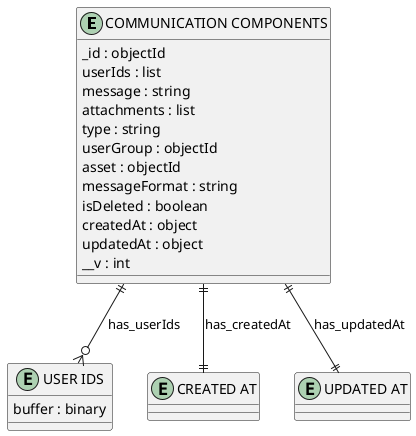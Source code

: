 @startuml COMMUNICATION_COMPONENTS_Diagram

entity "COMMUNICATION COMPONENTS" as COMMUNICATION_COMPONENTS {
  _id : objectId
  userIds : list
  message : string
  attachments : list
  type : string
  userGroup : objectId
  asset : objectId
  messageFormat : string
  isDeleted : boolean
  createdAt : object
  updatedAt : object
  __v : int
}

entity "USER IDS" as USER_IDS {
  buffer : binary
}

entity "CREATED AT" as CREATED_AT {
}

entity "UPDATED AT" as UPDATED_AT {
}

' // Relationships
COMMUNICATION_COMPONENTS ||--o{ USER_IDS : has_userIds
COMMUNICATION_COMPONENTS ||--|| CREATED_AT : has_createdAt
COMMUNICATION_COMPONENTS ||--|| UPDATED_AT : has_updatedAt
@enduml